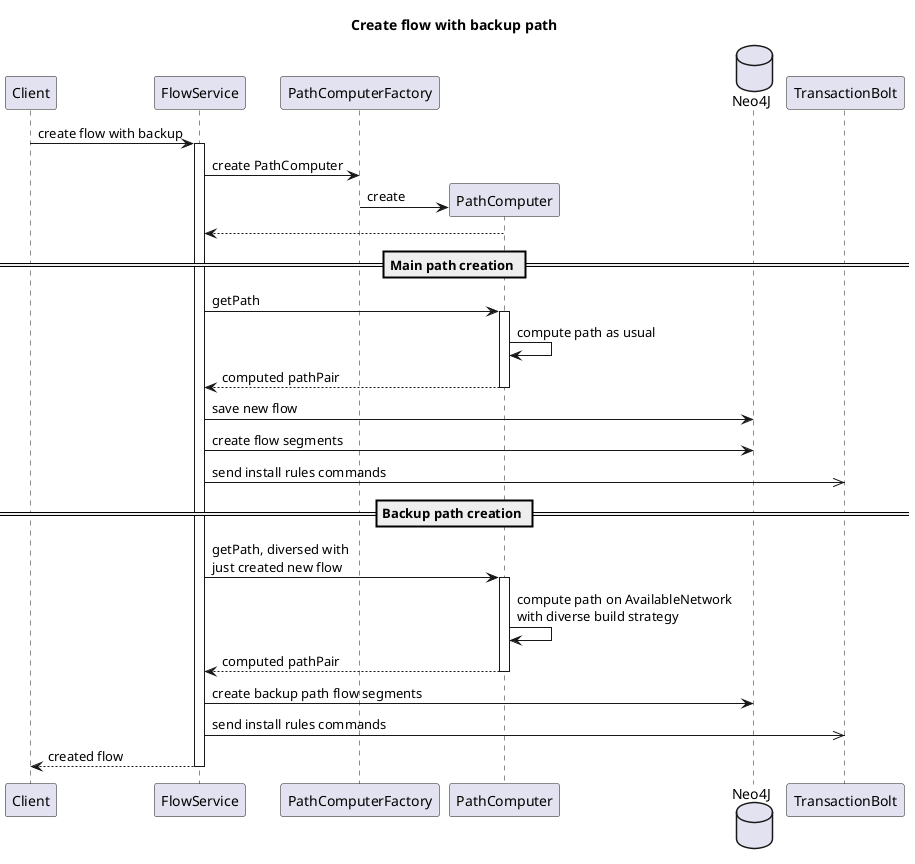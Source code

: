 @startuml
title Create flow with backup path

participant Client
participant FlowService
participant PathComputerFactory
participant PathComputer
database Neo4J
participant TransactionBolt

Client -> FlowService: create flow with backup
activate FlowService

FlowService -> PathComputerFactory: create PathComputer
create PathComputer
PathComputerFactory -> PathComputer: create
PathComputer --> FlowService

== Main path creation ==
FlowService -> PathComputer: getPath
activate PathComputer
PathComputer -> PathComputer: compute path as usual
PathComputer --> FlowService: computed pathPair
deactivate PathComputer

FlowService -> Neo4J: save new flow
FlowService -> Neo4J: create flow segments
FlowService ->> TransactionBolt: send install rules commands

== Backup path creation ==
FlowService -> PathComputer: getPath, diversed with\njust created new flow
activate PathComputer
PathComputer -> PathComputer: compute path on AvailableNetwork\nwith diverse build strategy
PathComputer --> FlowService: computed pathPair
deactivate PathComputer

FlowService -> Neo4J: create backup path flow segments
FlowService ->> TransactionBolt: send install rules commands

FlowService --> Client: created flow
deactivate FlowService
@enduml
